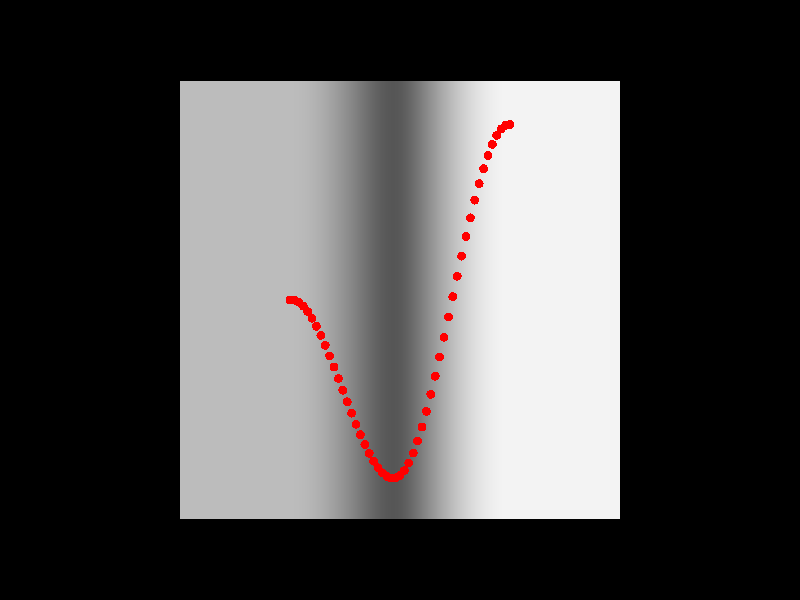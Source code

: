 // Persistence Of Vision Ray Tracer Scene Description File
// File: splinefunction.pov
// Vers: 3.5
// Desc: A demonstration of using splines in functions.
// This scene uses a spline to make a customized gradient pattern.
// Date: 2001/08/18
// Auth: Ingo Janssen
//
// -w320 -h240
// -w800 -h600 +a0.3
//

#version 3.5;
global_settings {assumed_gamma 1.0}
camera {location <0.0, 0.0, -2.5> look_at 0 angle 40 }

#declare Spl_Pat = function {
   spline {
     cubic_spline
      -0.001, < 0   , 0  , 0>
       0.25,  < 0.25, 0.5, 0>
       0.5,   < 0.50, 0.1  , 0>
       0.75,  < 0.75, 0.9, 0>
       1.001, < 1   , 0  , 0>
   }
}

#declare P= function {
   pigment {
      function {Spl_Pat(x).y}
   }
}

box {
   0,1
   pigment {function{P(x,y,z).gray}}
   finish {ambient 1}
   translate <-0.5,-0.5,0>
}

#declare I=0;
#declare N=100;
#while(I<N)
   sphere{
      Spl_Pat(I/N),0.01
      translate <-0.5,-0.5,0>
      pigment {rgb <1,0,0>}
      finish {ambient 1}
   }
   #declare I=I+1;
#end
